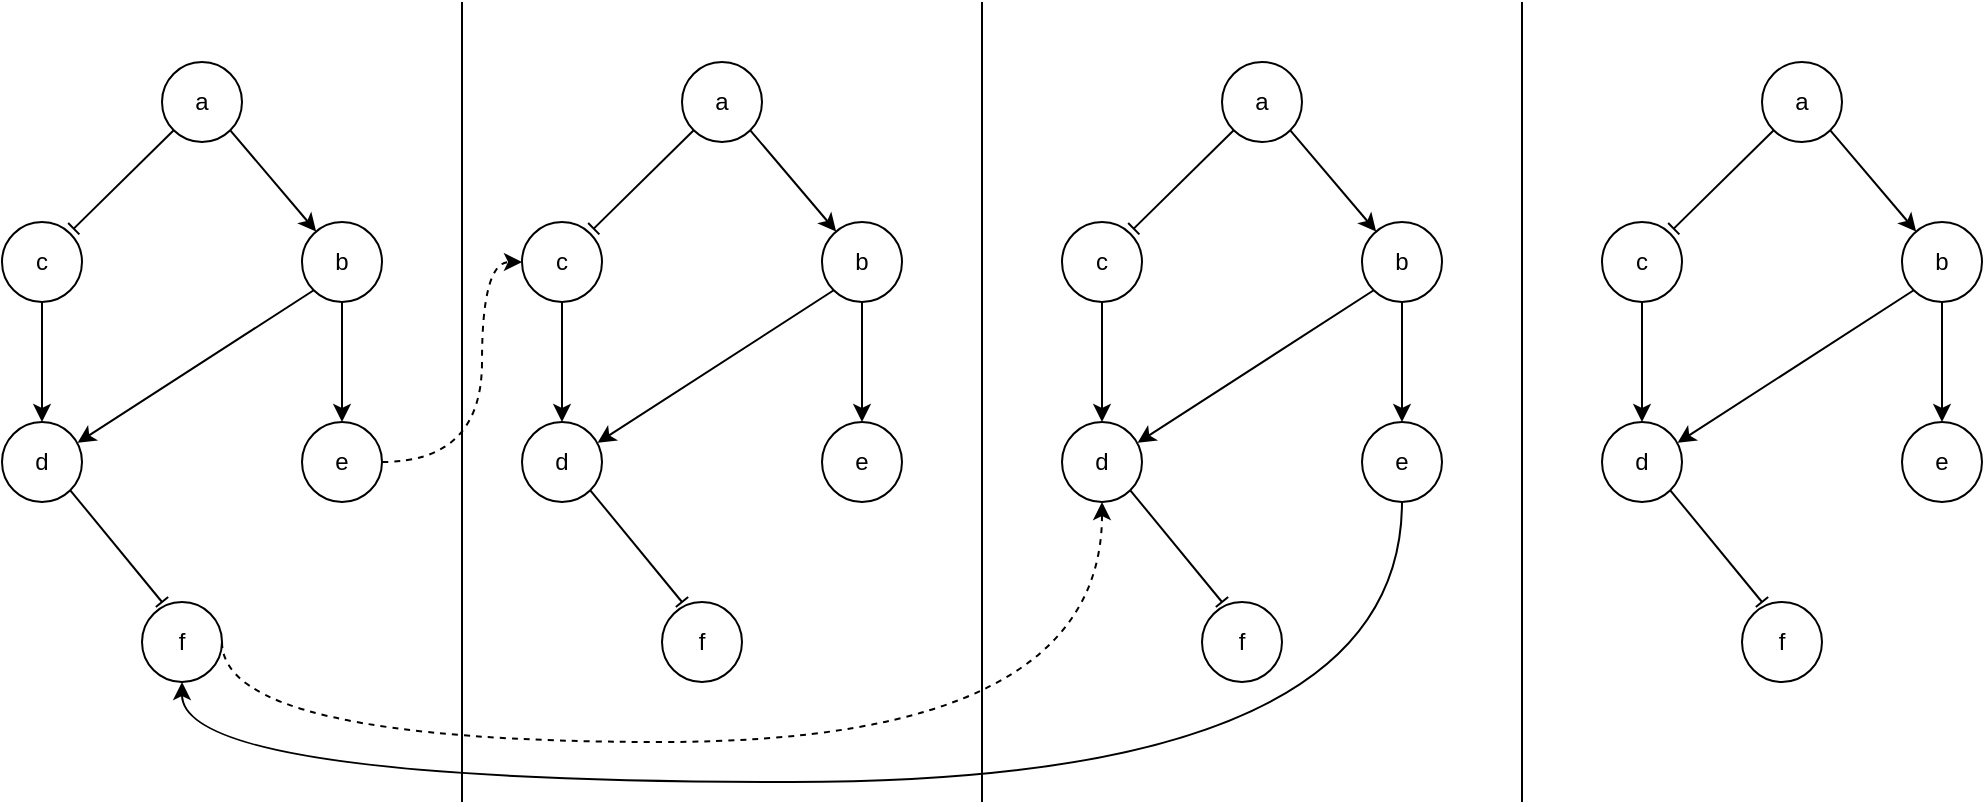 <mxfile version="21.3.6" type="github">
  <diagram name="Pagina-1" id="zLtLsO0ySY47t27Yj4bS">
    <mxGraphModel dx="2048" dy="759" grid="1" gridSize="10" guides="1" tooltips="1" connect="1" arrows="1" fold="1" page="1" pageScale="1" pageWidth="827" pageHeight="1169" math="0" shadow="0">
      <root>
        <mxCell id="0" />
        <mxCell id="1" parent="0" />
        <mxCell id="WsTCxCBbNMFjAXj_Hqe6-10" style="edgeStyle=none;rounded=0;orthogonalLoop=1;jettySize=auto;html=1;exitX=0;exitY=1;exitDx=0;exitDy=0;entryX=0.897;entryY=0.083;entryDx=0;entryDy=0;endArrow=baseDash;endFill=0;entryPerimeter=0;" parent="1" source="WsTCxCBbNMFjAXj_Hqe6-1" target="WsTCxCBbNMFjAXj_Hqe6-3" edge="1">
          <mxGeometry relative="1" as="geometry" />
        </mxCell>
        <mxCell id="WsTCxCBbNMFjAXj_Hqe6-11" style="edgeStyle=none;rounded=0;orthogonalLoop=1;jettySize=auto;html=1;exitX=1;exitY=1;exitDx=0;exitDy=0;" parent="1" source="WsTCxCBbNMFjAXj_Hqe6-1" target="WsTCxCBbNMFjAXj_Hqe6-2" edge="1">
          <mxGeometry relative="1" as="geometry" />
        </mxCell>
        <mxCell id="WsTCxCBbNMFjAXj_Hqe6-1" value="a" style="ellipse;whiteSpace=wrap;html=1;aspect=fixed;" parent="1" vertex="1">
          <mxGeometry x="370" y="350" width="40" height="40" as="geometry" />
        </mxCell>
        <mxCell id="WsTCxCBbNMFjAXj_Hqe6-14" style="edgeStyle=none;rounded=0;orthogonalLoop=1;jettySize=auto;html=1;exitX=0.5;exitY=1;exitDx=0;exitDy=0;entryX=0.5;entryY=0;entryDx=0;entryDy=0;" parent="1" source="WsTCxCBbNMFjAXj_Hqe6-2" target="WsTCxCBbNMFjAXj_Hqe6-4" edge="1">
          <mxGeometry relative="1" as="geometry" />
        </mxCell>
        <mxCell id="WsTCxCBbNMFjAXj_Hqe6-15" style="edgeStyle=none;rounded=0;orthogonalLoop=1;jettySize=auto;html=1;exitX=0;exitY=1;exitDx=0;exitDy=0;entryX=0.945;entryY=0.26;entryDx=0;entryDy=0;entryPerimeter=0;" parent="1" source="WsTCxCBbNMFjAXj_Hqe6-2" target="WsTCxCBbNMFjAXj_Hqe6-7" edge="1">
          <mxGeometry relative="1" as="geometry" />
        </mxCell>
        <mxCell id="WsTCxCBbNMFjAXj_Hqe6-2" value="b" style="ellipse;whiteSpace=wrap;html=1;aspect=fixed;" parent="1" vertex="1">
          <mxGeometry x="440" y="430" width="40" height="40" as="geometry" />
        </mxCell>
        <mxCell id="WsTCxCBbNMFjAXj_Hqe6-13" style="edgeStyle=none;rounded=0;orthogonalLoop=1;jettySize=auto;html=1;exitX=0.5;exitY=1;exitDx=0;exitDy=0;entryX=0.5;entryY=0;entryDx=0;entryDy=0;" parent="1" source="WsTCxCBbNMFjAXj_Hqe6-3" target="WsTCxCBbNMFjAXj_Hqe6-7" edge="1">
          <mxGeometry relative="1" as="geometry" />
        </mxCell>
        <mxCell id="WsTCxCBbNMFjAXj_Hqe6-3" value="c" style="ellipse;whiteSpace=wrap;html=1;aspect=fixed;" parent="1" vertex="1">
          <mxGeometry x="290" y="430" width="40" height="40" as="geometry" />
        </mxCell>
        <mxCell id="9P4-RmKASeGlcGMQjBVW-48" style="edgeStyle=orthogonalEdgeStyle;curved=1;rounded=0;orthogonalLoop=1;jettySize=auto;html=1;exitX=0.5;exitY=1;exitDx=0;exitDy=0;entryX=0.5;entryY=1;entryDx=0;entryDy=0;" edge="1" parent="1" source="WsTCxCBbNMFjAXj_Hqe6-4" target="9P4-RmKASeGlcGMQjBVW-43">
          <mxGeometry relative="1" as="geometry">
            <Array as="points">
              <mxPoint x="460" y="710" />
              <mxPoint x="-150" y="710" />
            </Array>
          </mxGeometry>
        </mxCell>
        <mxCell id="WsTCxCBbNMFjAXj_Hqe6-4" value="e" style="ellipse;whiteSpace=wrap;html=1;aspect=fixed;" parent="1" vertex="1">
          <mxGeometry x="440" y="530" width="40" height="40" as="geometry" />
        </mxCell>
        <mxCell id="WsTCxCBbNMFjAXj_Hqe6-12" style="edgeStyle=none;rounded=0;orthogonalLoop=1;jettySize=auto;html=1;exitX=1;exitY=1;exitDx=0;exitDy=0;entryX=0.25;entryY=0;entryDx=0;entryDy=0;entryPerimeter=0;endArrow=baseDash;endFill=0;" parent="1" source="WsTCxCBbNMFjAXj_Hqe6-7" target="WsTCxCBbNMFjAXj_Hqe6-8" edge="1">
          <mxGeometry relative="1" as="geometry" />
        </mxCell>
        <mxCell id="WsTCxCBbNMFjAXj_Hqe6-7" value="d" style="ellipse;whiteSpace=wrap;html=1;aspect=fixed;" parent="1" vertex="1">
          <mxGeometry x="290" y="530" width="40" height="40" as="geometry" />
        </mxCell>
        <mxCell id="WsTCxCBbNMFjAXj_Hqe6-8" value="f" style="ellipse;whiteSpace=wrap;html=1;aspect=fixed;" parent="1" vertex="1">
          <mxGeometry x="360" y="620" width="40" height="40" as="geometry" />
        </mxCell>
        <mxCell id="9P4-RmKASeGlcGMQjBVW-1" value="" style="endArrow=none;html=1;rounded=0;" edge="1" parent="1">
          <mxGeometry width="50" height="50" relative="1" as="geometry">
            <mxPoint x="520" y="720" as="sourcePoint" />
            <mxPoint x="520" y="320" as="targetPoint" />
          </mxGeometry>
        </mxCell>
        <mxCell id="9P4-RmKASeGlcGMQjBVW-7" style="edgeStyle=none;rounded=0;orthogonalLoop=1;jettySize=auto;html=1;exitX=0;exitY=1;exitDx=0;exitDy=0;entryX=0.897;entryY=0.083;entryDx=0;entryDy=0;endArrow=baseDash;endFill=0;entryPerimeter=0;" edge="1" source="9P4-RmKASeGlcGMQjBVW-9" target="9P4-RmKASeGlcGMQjBVW-14" parent="1">
          <mxGeometry relative="1" as="geometry" />
        </mxCell>
        <mxCell id="9P4-RmKASeGlcGMQjBVW-8" style="edgeStyle=none;rounded=0;orthogonalLoop=1;jettySize=auto;html=1;exitX=1;exitY=1;exitDx=0;exitDy=0;" edge="1" source="9P4-RmKASeGlcGMQjBVW-9" target="9P4-RmKASeGlcGMQjBVW-12" parent="1">
          <mxGeometry relative="1" as="geometry" />
        </mxCell>
        <mxCell id="9P4-RmKASeGlcGMQjBVW-9" value="a" style="ellipse;whiteSpace=wrap;html=1;aspect=fixed;" vertex="1" parent="1">
          <mxGeometry x="640" y="350" width="40" height="40" as="geometry" />
        </mxCell>
        <mxCell id="9P4-RmKASeGlcGMQjBVW-10" style="edgeStyle=none;rounded=0;orthogonalLoop=1;jettySize=auto;html=1;exitX=0.5;exitY=1;exitDx=0;exitDy=0;entryX=0.5;entryY=0;entryDx=0;entryDy=0;" edge="1" source="9P4-RmKASeGlcGMQjBVW-12" target="9P4-RmKASeGlcGMQjBVW-15" parent="1">
          <mxGeometry relative="1" as="geometry" />
        </mxCell>
        <mxCell id="9P4-RmKASeGlcGMQjBVW-11" style="edgeStyle=none;rounded=0;orthogonalLoop=1;jettySize=auto;html=1;exitX=0;exitY=1;exitDx=0;exitDy=0;entryX=0.945;entryY=0.26;entryDx=0;entryDy=0;entryPerimeter=0;" edge="1" source="9P4-RmKASeGlcGMQjBVW-12" target="9P4-RmKASeGlcGMQjBVW-17" parent="1">
          <mxGeometry relative="1" as="geometry" />
        </mxCell>
        <mxCell id="9P4-RmKASeGlcGMQjBVW-12" value="b" style="ellipse;whiteSpace=wrap;html=1;aspect=fixed;" vertex="1" parent="1">
          <mxGeometry x="710" y="430" width="40" height="40" as="geometry" />
        </mxCell>
        <mxCell id="9P4-RmKASeGlcGMQjBVW-13" style="edgeStyle=none;rounded=0;orthogonalLoop=1;jettySize=auto;html=1;exitX=0.5;exitY=1;exitDx=0;exitDy=0;entryX=0.5;entryY=0;entryDx=0;entryDy=0;" edge="1" source="9P4-RmKASeGlcGMQjBVW-14" target="9P4-RmKASeGlcGMQjBVW-17" parent="1">
          <mxGeometry relative="1" as="geometry" />
        </mxCell>
        <mxCell id="9P4-RmKASeGlcGMQjBVW-14" value="c" style="ellipse;whiteSpace=wrap;html=1;aspect=fixed;" vertex="1" parent="1">
          <mxGeometry x="560" y="430" width="40" height="40" as="geometry" />
        </mxCell>
        <mxCell id="9P4-RmKASeGlcGMQjBVW-15" value="e" style="ellipse;whiteSpace=wrap;html=1;aspect=fixed;" vertex="1" parent="1">
          <mxGeometry x="710" y="530" width="40" height="40" as="geometry" />
        </mxCell>
        <mxCell id="9P4-RmKASeGlcGMQjBVW-16" style="edgeStyle=none;rounded=0;orthogonalLoop=1;jettySize=auto;html=1;exitX=1;exitY=1;exitDx=0;exitDy=0;entryX=0.25;entryY=0;entryDx=0;entryDy=0;entryPerimeter=0;endArrow=baseDash;endFill=0;" edge="1" source="9P4-RmKASeGlcGMQjBVW-17" target="9P4-RmKASeGlcGMQjBVW-18" parent="1">
          <mxGeometry relative="1" as="geometry" />
        </mxCell>
        <mxCell id="9P4-RmKASeGlcGMQjBVW-17" value="d" style="ellipse;whiteSpace=wrap;html=1;aspect=fixed;" vertex="1" parent="1">
          <mxGeometry x="560" y="530" width="40" height="40" as="geometry" />
        </mxCell>
        <mxCell id="9P4-RmKASeGlcGMQjBVW-18" value="f" style="ellipse;whiteSpace=wrap;html=1;aspect=fixed;" vertex="1" parent="1">
          <mxGeometry x="630" y="620" width="40" height="40" as="geometry" />
        </mxCell>
        <mxCell id="9P4-RmKASeGlcGMQjBVW-19" style="edgeStyle=none;rounded=0;orthogonalLoop=1;jettySize=auto;html=1;exitX=0;exitY=1;exitDx=0;exitDy=0;entryX=0.897;entryY=0.083;entryDx=0;entryDy=0;endArrow=baseDash;endFill=0;entryPerimeter=0;" edge="1" source="9P4-RmKASeGlcGMQjBVW-21" target="9P4-RmKASeGlcGMQjBVW-26" parent="1">
          <mxGeometry relative="1" as="geometry" />
        </mxCell>
        <mxCell id="9P4-RmKASeGlcGMQjBVW-20" style="edgeStyle=none;rounded=0;orthogonalLoop=1;jettySize=auto;html=1;exitX=1;exitY=1;exitDx=0;exitDy=0;" edge="1" source="9P4-RmKASeGlcGMQjBVW-21" target="9P4-RmKASeGlcGMQjBVW-24" parent="1">
          <mxGeometry relative="1" as="geometry" />
        </mxCell>
        <mxCell id="9P4-RmKASeGlcGMQjBVW-21" value="a" style="ellipse;whiteSpace=wrap;html=1;aspect=fixed;" vertex="1" parent="1">
          <mxGeometry x="100" y="350" width="40" height="40" as="geometry" />
        </mxCell>
        <mxCell id="9P4-RmKASeGlcGMQjBVW-22" style="edgeStyle=none;rounded=0;orthogonalLoop=1;jettySize=auto;html=1;exitX=0.5;exitY=1;exitDx=0;exitDy=0;entryX=0.5;entryY=0;entryDx=0;entryDy=0;" edge="1" source="9P4-RmKASeGlcGMQjBVW-24" target="9P4-RmKASeGlcGMQjBVW-27" parent="1">
          <mxGeometry relative="1" as="geometry" />
        </mxCell>
        <mxCell id="9P4-RmKASeGlcGMQjBVW-23" style="edgeStyle=none;rounded=0;orthogonalLoop=1;jettySize=auto;html=1;exitX=0;exitY=1;exitDx=0;exitDy=0;entryX=0.945;entryY=0.26;entryDx=0;entryDy=0;entryPerimeter=0;" edge="1" source="9P4-RmKASeGlcGMQjBVW-24" target="9P4-RmKASeGlcGMQjBVW-29" parent="1">
          <mxGeometry relative="1" as="geometry" />
        </mxCell>
        <mxCell id="9P4-RmKASeGlcGMQjBVW-24" value="b" style="ellipse;whiteSpace=wrap;html=1;aspect=fixed;" vertex="1" parent="1">
          <mxGeometry x="170" y="430" width="40" height="40" as="geometry" />
        </mxCell>
        <mxCell id="9P4-RmKASeGlcGMQjBVW-25" style="edgeStyle=none;rounded=0;orthogonalLoop=1;jettySize=auto;html=1;exitX=0.5;exitY=1;exitDx=0;exitDy=0;entryX=0.5;entryY=0;entryDx=0;entryDy=0;" edge="1" source="9P4-RmKASeGlcGMQjBVW-26" target="9P4-RmKASeGlcGMQjBVW-29" parent="1">
          <mxGeometry relative="1" as="geometry" />
        </mxCell>
        <mxCell id="9P4-RmKASeGlcGMQjBVW-26" value="c" style="ellipse;whiteSpace=wrap;html=1;aspect=fixed;" vertex="1" parent="1">
          <mxGeometry x="20" y="430" width="40" height="40" as="geometry" />
        </mxCell>
        <mxCell id="9P4-RmKASeGlcGMQjBVW-27" value="e" style="ellipse;whiteSpace=wrap;html=1;aspect=fixed;" vertex="1" parent="1">
          <mxGeometry x="170" y="530" width="40" height="40" as="geometry" />
        </mxCell>
        <mxCell id="9P4-RmKASeGlcGMQjBVW-28" style="edgeStyle=none;rounded=0;orthogonalLoop=1;jettySize=auto;html=1;exitX=1;exitY=1;exitDx=0;exitDy=0;entryX=0.25;entryY=0;entryDx=0;entryDy=0;entryPerimeter=0;endArrow=baseDash;endFill=0;" edge="1" source="9P4-RmKASeGlcGMQjBVW-29" target="9P4-RmKASeGlcGMQjBVW-30" parent="1">
          <mxGeometry relative="1" as="geometry" />
        </mxCell>
        <mxCell id="9P4-RmKASeGlcGMQjBVW-29" value="d" style="ellipse;whiteSpace=wrap;html=1;aspect=fixed;" vertex="1" parent="1">
          <mxGeometry x="20" y="530" width="40" height="40" as="geometry" />
        </mxCell>
        <mxCell id="9P4-RmKASeGlcGMQjBVW-30" value="f" style="ellipse;whiteSpace=wrap;html=1;aspect=fixed;" vertex="1" parent="1">
          <mxGeometry x="90" y="620" width="40" height="40" as="geometry" />
        </mxCell>
        <mxCell id="9P4-RmKASeGlcGMQjBVW-31" value="" style="endArrow=none;html=1;rounded=0;" edge="1" parent="1">
          <mxGeometry width="50" height="50" relative="1" as="geometry">
            <mxPoint x="250" y="720" as="sourcePoint" />
            <mxPoint x="250" y="320" as="targetPoint" />
          </mxGeometry>
        </mxCell>
        <mxCell id="9P4-RmKASeGlcGMQjBVW-32" style="edgeStyle=none;rounded=0;orthogonalLoop=1;jettySize=auto;html=1;exitX=0;exitY=1;exitDx=0;exitDy=0;entryX=0.897;entryY=0.083;entryDx=0;entryDy=0;endArrow=baseDash;endFill=0;entryPerimeter=0;" edge="1" source="9P4-RmKASeGlcGMQjBVW-34" target="9P4-RmKASeGlcGMQjBVW-39" parent="1">
          <mxGeometry relative="1" as="geometry" />
        </mxCell>
        <mxCell id="9P4-RmKASeGlcGMQjBVW-33" style="edgeStyle=none;rounded=0;orthogonalLoop=1;jettySize=auto;html=1;exitX=1;exitY=1;exitDx=0;exitDy=0;" edge="1" source="9P4-RmKASeGlcGMQjBVW-34" target="9P4-RmKASeGlcGMQjBVW-37" parent="1">
          <mxGeometry relative="1" as="geometry" />
        </mxCell>
        <mxCell id="9P4-RmKASeGlcGMQjBVW-34" value="a" style="ellipse;whiteSpace=wrap;html=1;aspect=fixed;" vertex="1" parent="1">
          <mxGeometry x="-160" y="350" width="40" height="40" as="geometry" />
        </mxCell>
        <mxCell id="9P4-RmKASeGlcGMQjBVW-35" style="edgeStyle=none;rounded=0;orthogonalLoop=1;jettySize=auto;html=1;exitX=0.5;exitY=1;exitDx=0;exitDy=0;entryX=0.5;entryY=0;entryDx=0;entryDy=0;" edge="1" source="9P4-RmKASeGlcGMQjBVW-37" target="9P4-RmKASeGlcGMQjBVW-40" parent="1">
          <mxGeometry relative="1" as="geometry" />
        </mxCell>
        <mxCell id="9P4-RmKASeGlcGMQjBVW-36" style="edgeStyle=none;rounded=0;orthogonalLoop=1;jettySize=auto;html=1;exitX=0;exitY=1;exitDx=0;exitDy=0;entryX=0.945;entryY=0.26;entryDx=0;entryDy=0;entryPerimeter=0;" edge="1" source="9P4-RmKASeGlcGMQjBVW-37" target="9P4-RmKASeGlcGMQjBVW-42" parent="1">
          <mxGeometry relative="1" as="geometry" />
        </mxCell>
        <mxCell id="9P4-RmKASeGlcGMQjBVW-37" value="b" style="ellipse;whiteSpace=wrap;html=1;aspect=fixed;" vertex="1" parent="1">
          <mxGeometry x="-90" y="430" width="40" height="40" as="geometry" />
        </mxCell>
        <mxCell id="9P4-RmKASeGlcGMQjBVW-38" style="edgeStyle=none;rounded=0;orthogonalLoop=1;jettySize=auto;html=1;exitX=0.5;exitY=1;exitDx=0;exitDy=0;entryX=0.5;entryY=0;entryDx=0;entryDy=0;" edge="1" source="9P4-RmKASeGlcGMQjBVW-39" target="9P4-RmKASeGlcGMQjBVW-42" parent="1">
          <mxGeometry relative="1" as="geometry" />
        </mxCell>
        <mxCell id="9P4-RmKASeGlcGMQjBVW-39" value="c" style="ellipse;whiteSpace=wrap;html=1;aspect=fixed;" vertex="1" parent="1">
          <mxGeometry x="-240" y="430" width="40" height="40" as="geometry" />
        </mxCell>
        <mxCell id="9P4-RmKASeGlcGMQjBVW-46" style="edgeStyle=orthogonalEdgeStyle;curved=1;rounded=0;orthogonalLoop=1;jettySize=auto;html=1;exitX=1;exitY=0.5;exitDx=0;exitDy=0;entryX=0;entryY=0.5;entryDx=0;entryDy=0;dashed=1;" edge="1" parent="1" source="9P4-RmKASeGlcGMQjBVW-40" target="9P4-RmKASeGlcGMQjBVW-26">
          <mxGeometry relative="1" as="geometry">
            <Array as="points">
              <mxPoint y="550" />
              <mxPoint y="450" />
            </Array>
          </mxGeometry>
        </mxCell>
        <mxCell id="9P4-RmKASeGlcGMQjBVW-40" value="e" style="ellipse;whiteSpace=wrap;html=1;aspect=fixed;" vertex="1" parent="1">
          <mxGeometry x="-90" y="530" width="40" height="40" as="geometry" />
        </mxCell>
        <mxCell id="9P4-RmKASeGlcGMQjBVW-41" style="edgeStyle=none;rounded=0;orthogonalLoop=1;jettySize=auto;html=1;exitX=1;exitY=1;exitDx=0;exitDy=0;entryX=0.25;entryY=0;entryDx=0;entryDy=0;entryPerimeter=0;endArrow=baseDash;endFill=0;" edge="1" source="9P4-RmKASeGlcGMQjBVW-42" target="9P4-RmKASeGlcGMQjBVW-43" parent="1">
          <mxGeometry relative="1" as="geometry" />
        </mxCell>
        <mxCell id="9P4-RmKASeGlcGMQjBVW-42" value="d" style="ellipse;whiteSpace=wrap;html=1;aspect=fixed;" vertex="1" parent="1">
          <mxGeometry x="-240" y="530" width="40" height="40" as="geometry" />
        </mxCell>
        <mxCell id="9P4-RmKASeGlcGMQjBVW-47" style="edgeStyle=orthogonalEdgeStyle;curved=1;rounded=0;orthogonalLoop=1;jettySize=auto;html=1;exitX=1;exitY=0.5;exitDx=0;exitDy=0;entryX=0.5;entryY=1;entryDx=0;entryDy=0;dashed=1;" edge="1" parent="1" source="9P4-RmKASeGlcGMQjBVW-43" target="WsTCxCBbNMFjAXj_Hqe6-7">
          <mxGeometry relative="1" as="geometry">
            <Array as="points">
              <mxPoint x="-130" y="690" />
              <mxPoint x="310" y="690" />
            </Array>
          </mxGeometry>
        </mxCell>
        <mxCell id="9P4-RmKASeGlcGMQjBVW-43" value="f" style="ellipse;whiteSpace=wrap;html=1;aspect=fixed;" vertex="1" parent="1">
          <mxGeometry x="-170" y="620" width="40" height="40" as="geometry" />
        </mxCell>
        <mxCell id="9P4-RmKASeGlcGMQjBVW-44" value="" style="endArrow=none;html=1;rounded=0;" edge="1" parent="1">
          <mxGeometry width="50" height="50" relative="1" as="geometry">
            <mxPoint x="-10" y="720" as="sourcePoint" />
            <mxPoint x="-10" y="320" as="targetPoint" />
          </mxGeometry>
        </mxCell>
      </root>
    </mxGraphModel>
  </diagram>
</mxfile>
